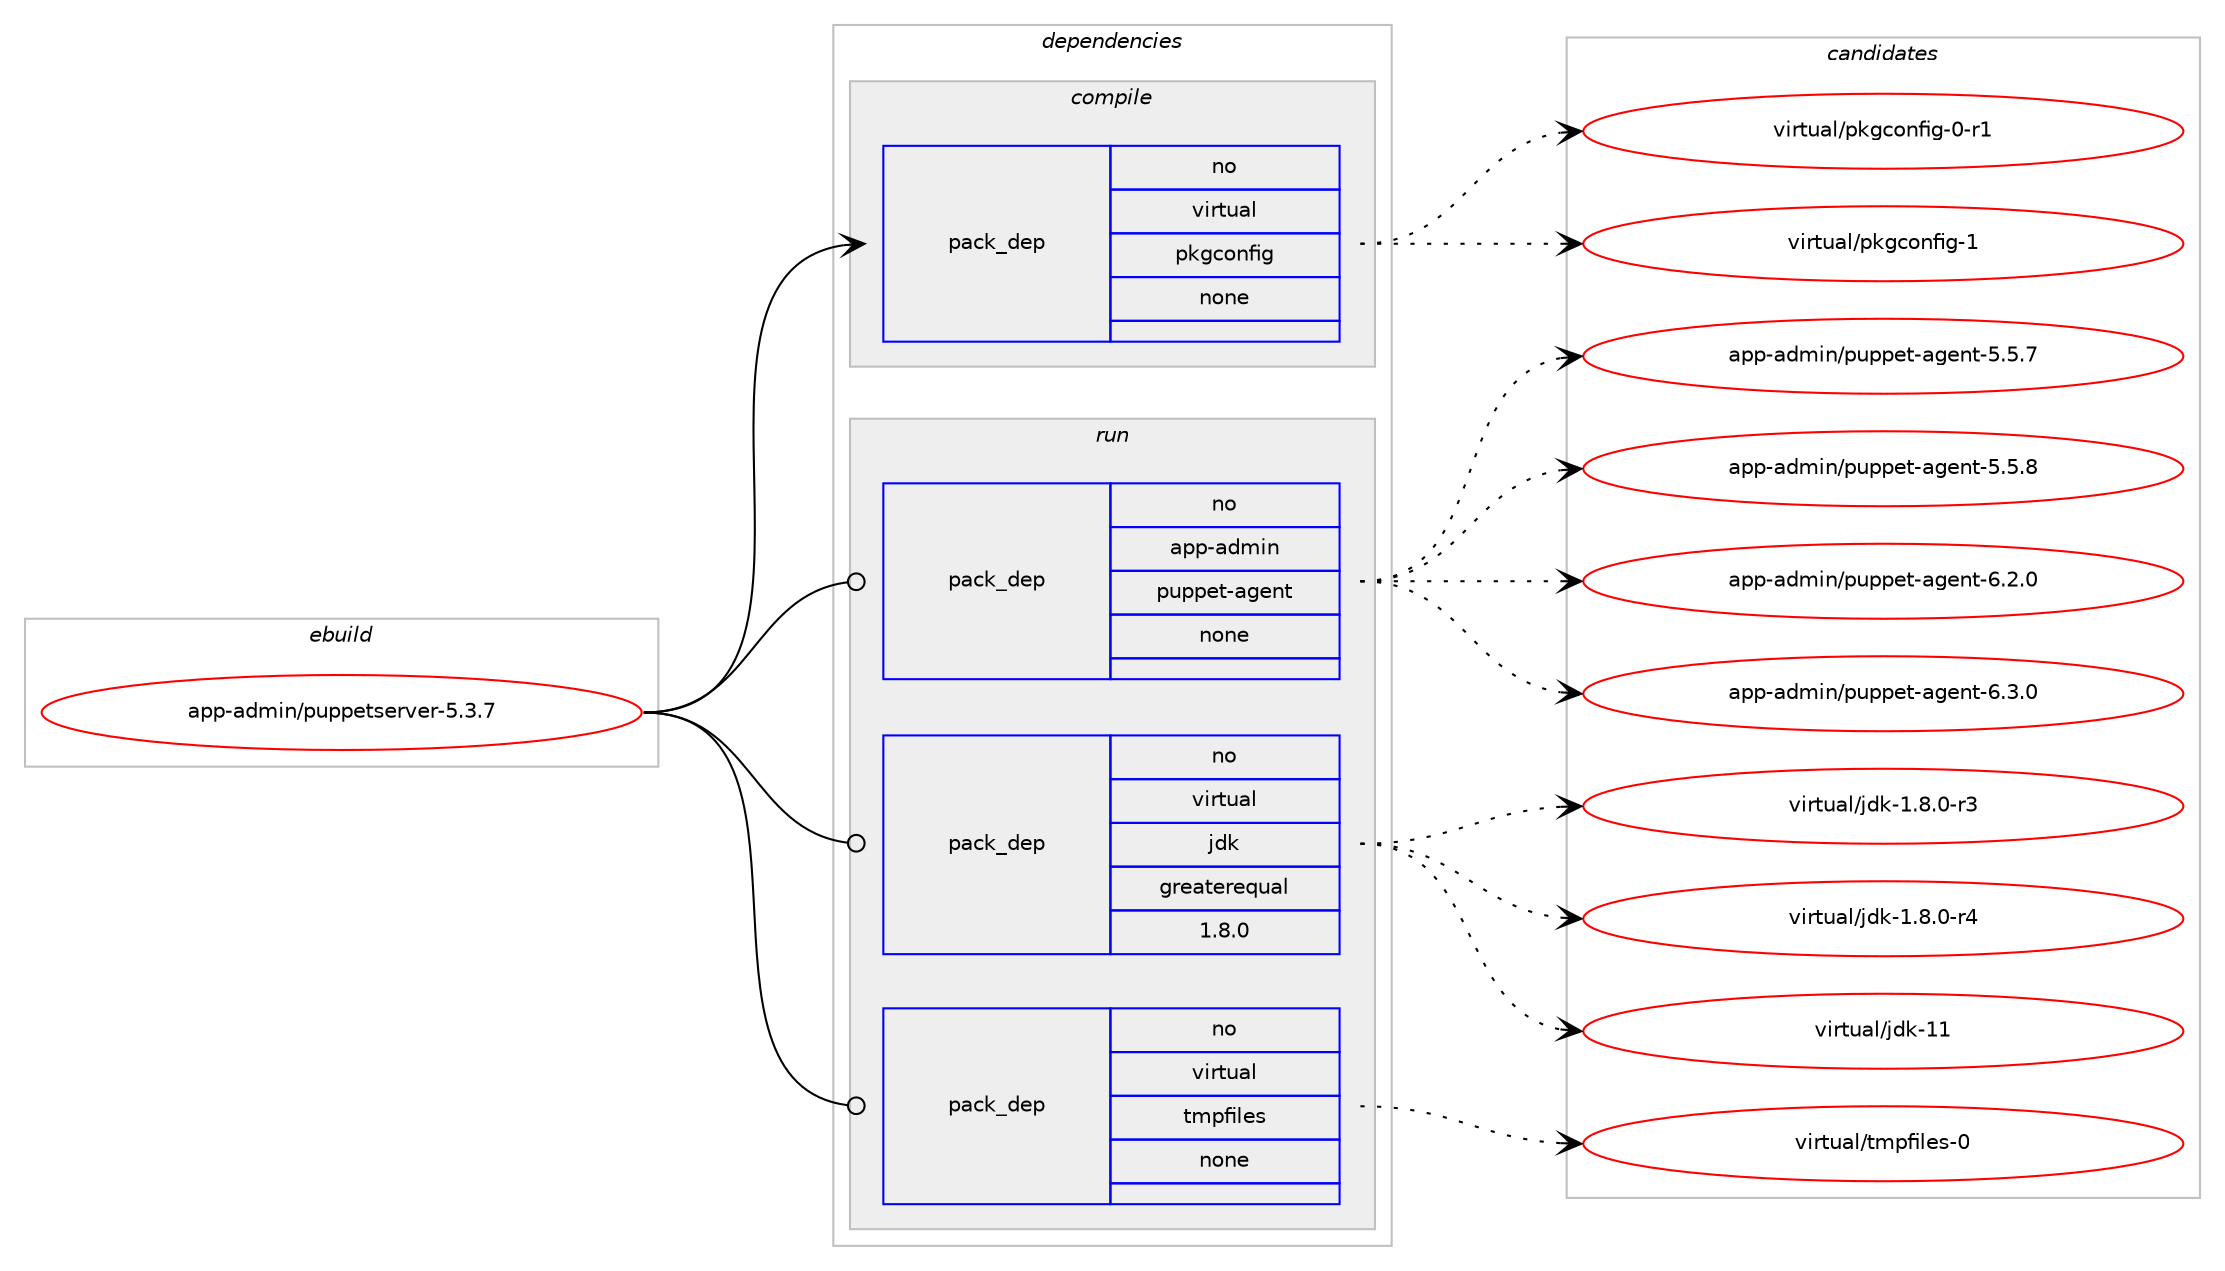 digraph prolog {

# *************
# Graph options
# *************

newrank=true;
concentrate=true;
compound=true;
graph [rankdir=LR,fontname=Helvetica,fontsize=10,ranksep=1.5];#, ranksep=2.5, nodesep=0.2];
edge  [arrowhead=vee];
node  [fontname=Helvetica,fontsize=10];

# **********
# The ebuild
# **********

subgraph cluster_leftcol {
color=gray;
rank=same;
label=<<i>ebuild</i>>;
id [label="app-admin/puppetserver-5.3.7", color=red, width=4, href="../app-admin/puppetserver-5.3.7.svg"];
}

# ****************
# The dependencies
# ****************

subgraph cluster_midcol {
color=gray;
label=<<i>dependencies</i>>;
subgraph cluster_compile {
fillcolor="#eeeeee";
style=filled;
label=<<i>compile</i>>;
subgraph pack902623 {
dependency1267812 [label=<<TABLE BORDER="0" CELLBORDER="1" CELLSPACING="0" CELLPADDING="4" WIDTH="220"><TR><TD ROWSPAN="6" CELLPADDING="30">pack_dep</TD></TR><TR><TD WIDTH="110">no</TD></TR><TR><TD>virtual</TD></TR><TR><TD>pkgconfig</TD></TR><TR><TD>none</TD></TR><TR><TD></TD></TR></TABLE>>, shape=none, color=blue];
}
id:e -> dependency1267812:w [weight=20,style="solid",arrowhead="vee"];
}
subgraph cluster_compileandrun {
fillcolor="#eeeeee";
style=filled;
label=<<i>compile and run</i>>;
}
subgraph cluster_run {
fillcolor="#eeeeee";
style=filled;
label=<<i>run</i>>;
subgraph pack902624 {
dependency1267813 [label=<<TABLE BORDER="0" CELLBORDER="1" CELLSPACING="0" CELLPADDING="4" WIDTH="220"><TR><TD ROWSPAN="6" CELLPADDING="30">pack_dep</TD></TR><TR><TD WIDTH="110">no</TD></TR><TR><TD>app-admin</TD></TR><TR><TD>puppet-agent</TD></TR><TR><TD>none</TD></TR><TR><TD></TD></TR></TABLE>>, shape=none, color=blue];
}
id:e -> dependency1267813:w [weight=20,style="solid",arrowhead="odot"];
subgraph pack902625 {
dependency1267814 [label=<<TABLE BORDER="0" CELLBORDER="1" CELLSPACING="0" CELLPADDING="4" WIDTH="220"><TR><TD ROWSPAN="6" CELLPADDING="30">pack_dep</TD></TR><TR><TD WIDTH="110">no</TD></TR><TR><TD>virtual</TD></TR><TR><TD>jdk</TD></TR><TR><TD>greaterequal</TD></TR><TR><TD>1.8.0</TD></TR></TABLE>>, shape=none, color=blue];
}
id:e -> dependency1267814:w [weight=20,style="solid",arrowhead="odot"];
subgraph pack902626 {
dependency1267815 [label=<<TABLE BORDER="0" CELLBORDER="1" CELLSPACING="0" CELLPADDING="4" WIDTH="220"><TR><TD ROWSPAN="6" CELLPADDING="30">pack_dep</TD></TR><TR><TD WIDTH="110">no</TD></TR><TR><TD>virtual</TD></TR><TR><TD>tmpfiles</TD></TR><TR><TD>none</TD></TR><TR><TD></TD></TR></TABLE>>, shape=none, color=blue];
}
id:e -> dependency1267815:w [weight=20,style="solid",arrowhead="odot"];
}
}

# **************
# The candidates
# **************

subgraph cluster_choices {
rank=same;
color=gray;
label=<<i>candidates</i>>;

subgraph choice902623 {
color=black;
nodesep=1;
choice11810511411611797108471121071039911111010210510345484511449 [label="virtual/pkgconfig-0-r1", color=red, width=4,href="../virtual/pkgconfig-0-r1.svg"];
choice1181051141161179710847112107103991111101021051034549 [label="virtual/pkgconfig-1", color=red, width=4,href="../virtual/pkgconfig-1.svg"];
dependency1267812:e -> choice11810511411611797108471121071039911111010210510345484511449:w [style=dotted,weight="100"];
dependency1267812:e -> choice1181051141161179710847112107103991111101021051034549:w [style=dotted,weight="100"];
}
subgraph choice902624 {
color=black;
nodesep=1;
choice971121124597100109105110471121171121121011164597103101110116455346534655 [label="app-admin/puppet-agent-5.5.7", color=red, width=4,href="../app-admin/puppet-agent-5.5.7.svg"];
choice971121124597100109105110471121171121121011164597103101110116455346534656 [label="app-admin/puppet-agent-5.5.8", color=red, width=4,href="../app-admin/puppet-agent-5.5.8.svg"];
choice971121124597100109105110471121171121121011164597103101110116455446504648 [label="app-admin/puppet-agent-6.2.0", color=red, width=4,href="../app-admin/puppet-agent-6.2.0.svg"];
choice971121124597100109105110471121171121121011164597103101110116455446514648 [label="app-admin/puppet-agent-6.3.0", color=red, width=4,href="../app-admin/puppet-agent-6.3.0.svg"];
dependency1267813:e -> choice971121124597100109105110471121171121121011164597103101110116455346534655:w [style=dotted,weight="100"];
dependency1267813:e -> choice971121124597100109105110471121171121121011164597103101110116455346534656:w [style=dotted,weight="100"];
dependency1267813:e -> choice971121124597100109105110471121171121121011164597103101110116455446504648:w [style=dotted,weight="100"];
dependency1267813:e -> choice971121124597100109105110471121171121121011164597103101110116455446514648:w [style=dotted,weight="100"];
}
subgraph choice902625 {
color=black;
nodesep=1;
choice11810511411611797108471061001074549465646484511451 [label="virtual/jdk-1.8.0-r3", color=red, width=4,href="../virtual/jdk-1.8.0-r3.svg"];
choice11810511411611797108471061001074549465646484511452 [label="virtual/jdk-1.8.0-r4", color=red, width=4,href="../virtual/jdk-1.8.0-r4.svg"];
choice1181051141161179710847106100107454949 [label="virtual/jdk-11", color=red, width=4,href="../virtual/jdk-11.svg"];
dependency1267814:e -> choice11810511411611797108471061001074549465646484511451:w [style=dotted,weight="100"];
dependency1267814:e -> choice11810511411611797108471061001074549465646484511452:w [style=dotted,weight="100"];
dependency1267814:e -> choice1181051141161179710847106100107454949:w [style=dotted,weight="100"];
}
subgraph choice902626 {
color=black;
nodesep=1;
choice11810511411611797108471161091121021051081011154548 [label="virtual/tmpfiles-0", color=red, width=4,href="../virtual/tmpfiles-0.svg"];
dependency1267815:e -> choice11810511411611797108471161091121021051081011154548:w [style=dotted,weight="100"];
}
}

}
